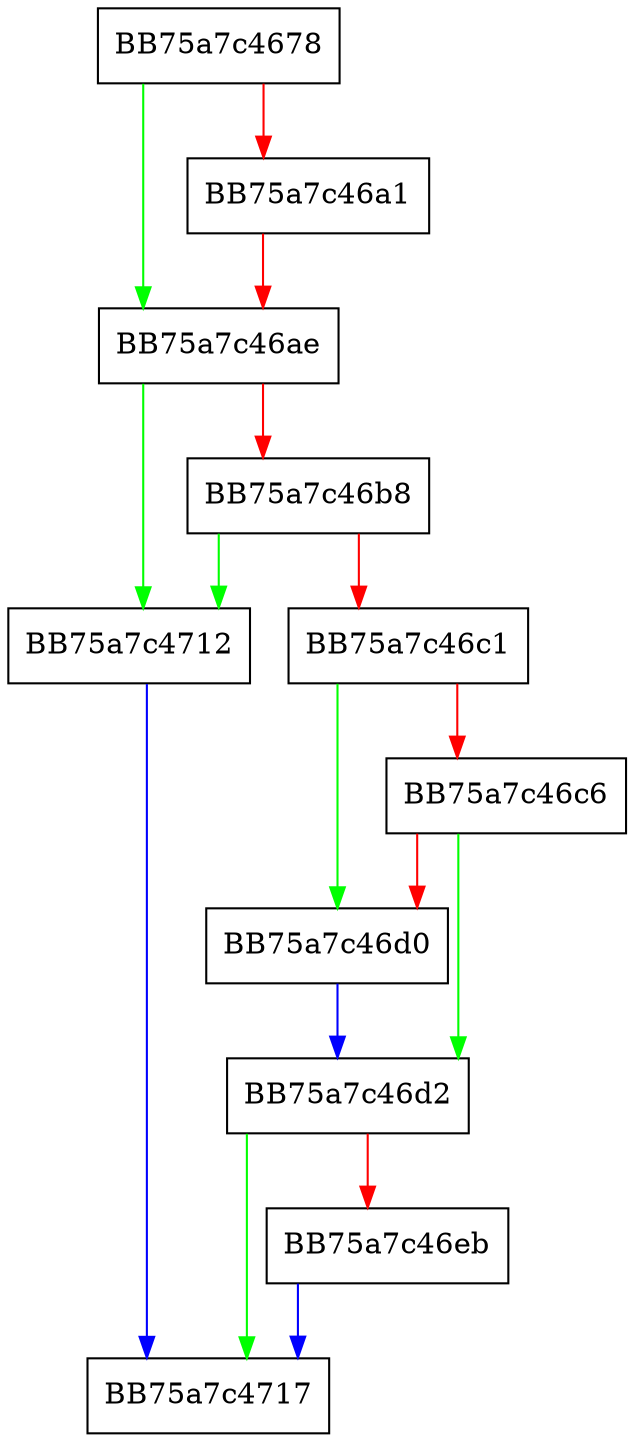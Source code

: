 digraph UpdateHips {
  node [shape="box"];
  graph [splines=ortho];
  BB75a7c4678 -> BB75a7c46ae [color="green"];
  BB75a7c4678 -> BB75a7c46a1 [color="red"];
  BB75a7c46a1 -> BB75a7c46ae [color="red"];
  BB75a7c46ae -> BB75a7c4712 [color="green"];
  BB75a7c46ae -> BB75a7c46b8 [color="red"];
  BB75a7c46b8 -> BB75a7c4712 [color="green"];
  BB75a7c46b8 -> BB75a7c46c1 [color="red"];
  BB75a7c46c1 -> BB75a7c46d0 [color="green"];
  BB75a7c46c1 -> BB75a7c46c6 [color="red"];
  BB75a7c46c6 -> BB75a7c46d2 [color="green"];
  BB75a7c46c6 -> BB75a7c46d0 [color="red"];
  BB75a7c46d0 -> BB75a7c46d2 [color="blue"];
  BB75a7c46d2 -> BB75a7c4717 [color="green"];
  BB75a7c46d2 -> BB75a7c46eb [color="red"];
  BB75a7c46eb -> BB75a7c4717 [color="blue"];
  BB75a7c4712 -> BB75a7c4717 [color="blue"];
}